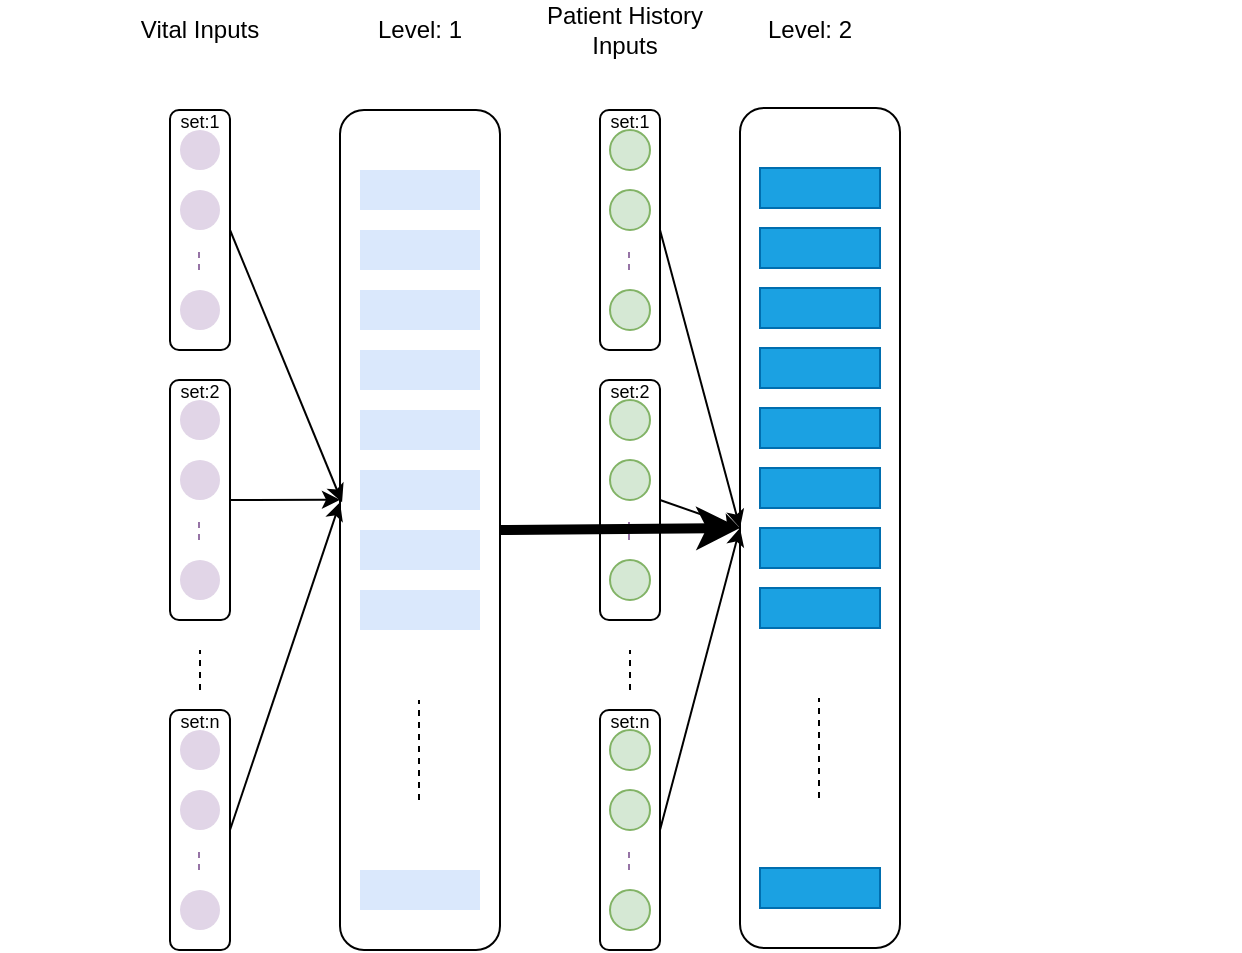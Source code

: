 <mxfile version="11.1.2" type="github"><diagram id="Q8PVnjtqNiiM21kBwYhI" name="Page-1"><mxGraphModel dx="1553" dy="563" grid="1" gridSize="10" guides="1" tooltips="1" connect="1" arrows="1" fold="1" page="1" pageScale="1" pageWidth="850" pageHeight="1100" math="0" shadow="0"><root><mxCell id="0"/><mxCell id="1" parent="0"/><mxCell id="SWEch98VDfbvVn5p0L-L-8" value="" style="group" parent="1" vertex="1" connectable="0"><mxGeometry x="-10" y="110" width="120" height="100" as="geometry"/></mxCell><mxCell id="SWEch98VDfbvVn5p0L-L-7" value="" style="rounded=1;whiteSpace=wrap;html=1;rotation=90;" parent="SWEch98VDfbvVn5p0L-L-8" vertex="1"><mxGeometry y="35" width="120" height="30" as="geometry"/></mxCell><mxCell id="SWEch98VDfbvVn5p0L-L-1" value="" style="ellipse;whiteSpace=wrap;html=1;aspect=fixed;fillColor=#e1d5e7;strokeColor=none;" parent="SWEch98VDfbvVn5p0L-L-8" vertex="1"><mxGeometry x="50" width="20" height="20" as="geometry"/></mxCell><mxCell id="SWEch98VDfbvVn5p0L-L-4" value="" style="ellipse;whiteSpace=wrap;html=1;aspect=fixed;direction=south;fillColor=#e1d5e7;strokeColor=none;" parent="SWEch98VDfbvVn5p0L-L-8" vertex="1"><mxGeometry x="50" y="30" width="20" height="20" as="geometry"/></mxCell><mxCell id="SWEch98VDfbvVn5p0L-L-5" value="" style="ellipse;whiteSpace=wrap;html=1;aspect=fixed;fillColor=#e1d5e7;strokeColor=none;" parent="SWEch98VDfbvVn5p0L-L-8" vertex="1"><mxGeometry x="50" y="80" width="20" height="20" as="geometry"/></mxCell><mxCell id="SWEch98VDfbvVn5p0L-L-6" value="" style="endArrow=none;dashed=1;html=1;fillColor=#e1d5e7;strokeColor=#9673a6;" parent="SWEch98VDfbvVn5p0L-L-8" edge="1"><mxGeometry width="50" height="50" relative="1" as="geometry"><mxPoint x="59.5" y="70" as="sourcePoint"/><mxPoint x="59.5" y="60" as="targetPoint"/></mxGeometry></mxCell><mxCell id="SWEch98VDfbvVn5p0L-L-9" value="" style="group" parent="1" vertex="1" connectable="0"><mxGeometry x="-10" y="245" width="120" height="100" as="geometry"/></mxCell><mxCell id="SWEch98VDfbvVn5p0L-L-10" value="" style="rounded=1;whiteSpace=wrap;html=1;rotation=90;" parent="SWEch98VDfbvVn5p0L-L-9" vertex="1"><mxGeometry y="35" width="120" height="30" as="geometry"/></mxCell><mxCell id="SWEch98VDfbvVn5p0L-L-11" value="" style="ellipse;whiteSpace=wrap;html=1;aspect=fixed;fillColor=#e1d5e7;strokeColor=none;" parent="SWEch98VDfbvVn5p0L-L-9" vertex="1"><mxGeometry x="50" width="20" height="20" as="geometry"/></mxCell><mxCell id="SWEch98VDfbvVn5p0L-L-12" value="" style="ellipse;whiteSpace=wrap;html=1;aspect=fixed;direction=south;fillColor=#e1d5e7;strokeColor=none;" parent="SWEch98VDfbvVn5p0L-L-9" vertex="1"><mxGeometry x="50" y="30" width="20" height="20" as="geometry"/></mxCell><mxCell id="SWEch98VDfbvVn5p0L-L-13" value="" style="ellipse;whiteSpace=wrap;html=1;aspect=fixed;fillColor=#e1d5e7;strokeColor=none;" parent="SWEch98VDfbvVn5p0L-L-9" vertex="1"><mxGeometry x="50" y="80" width="20" height="20" as="geometry"/></mxCell><mxCell id="SWEch98VDfbvVn5p0L-L-14" value="" style="endArrow=none;dashed=1;html=1;fillColor=#e1d5e7;strokeColor=#9673a6;" parent="SWEch98VDfbvVn5p0L-L-9" edge="1"><mxGeometry width="50" height="50" relative="1" as="geometry"><mxPoint x="59.5" y="70" as="sourcePoint"/><mxPoint x="59.5" y="60" as="targetPoint"/></mxGeometry></mxCell><mxCell id="SWEch98VDfbvVn5p0L-L-15" value="" style="group" parent="1" vertex="1" connectable="0"><mxGeometry x="-10" y="410" width="120" height="100" as="geometry"/></mxCell><mxCell id="SWEch98VDfbvVn5p0L-L-16" value="" style="rounded=1;whiteSpace=wrap;html=1;rotation=90;" parent="SWEch98VDfbvVn5p0L-L-15" vertex="1"><mxGeometry y="35" width="120" height="30" as="geometry"/></mxCell><mxCell id="SWEch98VDfbvVn5p0L-L-17" value="" style="ellipse;whiteSpace=wrap;html=1;aspect=fixed;fillColor=#e1d5e7;strokeColor=none;" parent="SWEch98VDfbvVn5p0L-L-15" vertex="1"><mxGeometry x="50" width="20" height="20" as="geometry"/></mxCell><mxCell id="SWEch98VDfbvVn5p0L-L-18" value="" style="ellipse;whiteSpace=wrap;html=1;aspect=fixed;direction=south;fillColor=#e1d5e7;strokeColor=none;" parent="SWEch98VDfbvVn5p0L-L-15" vertex="1"><mxGeometry x="50" y="30" width="20" height="20" as="geometry"/></mxCell><mxCell id="SWEch98VDfbvVn5p0L-L-19" value="" style="ellipse;whiteSpace=wrap;html=1;aspect=fixed;fillColor=#e1d5e7;strokeColor=none;" parent="SWEch98VDfbvVn5p0L-L-15" vertex="1"><mxGeometry x="50" y="80" width="20" height="20" as="geometry"/></mxCell><mxCell id="SWEch98VDfbvVn5p0L-L-20" value="" style="endArrow=none;dashed=1;html=1;fillColor=#e1d5e7;strokeColor=#9673a6;" parent="SWEch98VDfbvVn5p0L-L-15" edge="1"><mxGeometry width="50" height="50" relative="1" as="geometry"><mxPoint x="59.5" y="70" as="sourcePoint"/><mxPoint x="59.5" y="60" as="targetPoint"/></mxGeometry></mxCell><mxCell id="SWEch98VDfbvVn5p0L-L-32" value="&lt;font style=&quot;font-size: 9px&quot;&gt;set:n&lt;/font&gt;" style="text;html=1;strokeColor=none;fillColor=none;align=center;verticalAlign=middle;whiteSpace=wrap;rounded=0;" parent="SWEch98VDfbvVn5p0L-L-15" vertex="1"><mxGeometry x="55" y="-10" width="10" height="10" as="geometry"/></mxCell><mxCell id="SWEch98VDfbvVn5p0L-L-21" value="" style="endArrow=none;dashed=1;html=1;" parent="1" edge="1"><mxGeometry width="50" height="50" relative="1" as="geometry"><mxPoint x="50" y="390" as="sourcePoint"/><mxPoint x="50" y="370" as="targetPoint"/></mxGeometry></mxCell><mxCell id="SWEch98VDfbvVn5p0L-L-22" value="Vital Inputs" style="text;html=1;strokeColor=none;fillColor=none;align=center;verticalAlign=middle;whiteSpace=wrap;rounded=0;" parent="1" vertex="1"><mxGeometry x="15" y="50" width="70" height="20" as="geometry"/></mxCell><mxCell id="SWEch98VDfbvVn5p0L-L-24" value="&lt;font style=&quot;font-size: 9px&quot;&gt;set:1&lt;/font&gt;" style="text;html=1;strokeColor=none;fillColor=none;align=center;verticalAlign=middle;whiteSpace=wrap;rounded=0;" parent="1" vertex="1"><mxGeometry x="45" y="100" width="10" height="10" as="geometry"/></mxCell><mxCell id="SWEch98VDfbvVn5p0L-L-25" value="&lt;font style=&quot;font-size: 9px&quot;&gt;set:2&lt;/font&gt;" style="text;html=1;strokeColor=none;fillColor=none;align=center;verticalAlign=middle;whiteSpace=wrap;rounded=0;" parent="1" vertex="1"><mxGeometry x="45" y="235" width="10" height="10" as="geometry"/></mxCell><mxCell id="SWEch98VDfbvVn5p0L-L-35" value="Level: 1" style="text;html=1;strokeColor=none;fillColor=none;align=center;verticalAlign=middle;whiteSpace=wrap;rounded=0;" parent="1" vertex="1"><mxGeometry x="125" y="50" width="70" height="20" as="geometry"/></mxCell><mxCell id="SWEch98VDfbvVn5p0L-L-58" value="" style="group" parent="1" vertex="1" connectable="0"><mxGeometry x="-50" y="130" width="420" height="380" as="geometry"/></mxCell><mxCell id="skee3l27E7uvlEKbi9-L-24" value="" style="group" vertex="1" connectable="0" parent="SWEch98VDfbvVn5p0L-L-58"><mxGeometry x="255" y="-30" width="120" height="410" as="geometry"/></mxCell><mxCell id="skee3l27E7uvlEKbi9-L-5" value="" style="rounded=1;whiteSpace=wrap;html=1;rotation=90;" vertex="1" parent="skee3l27E7uvlEKbi9-L-24"><mxGeometry y="45" width="120" height="30" as="geometry"/></mxCell><mxCell id="skee3l27E7uvlEKbi9-L-6" value="" style="ellipse;whiteSpace=wrap;html=1;aspect=fixed;fillColor=#d5e8d4;strokeColor=#82b366;" vertex="1" parent="skee3l27E7uvlEKbi9-L-24"><mxGeometry x="50" y="10" width="20" height="20" as="geometry"/></mxCell><mxCell id="skee3l27E7uvlEKbi9-L-7" value="" style="ellipse;whiteSpace=wrap;html=1;aspect=fixed;direction=south;fillColor=#d5e8d4;strokeColor=#82b366;" vertex="1" parent="skee3l27E7uvlEKbi9-L-24"><mxGeometry x="50" y="40" width="20" height="20" as="geometry"/></mxCell><mxCell id="skee3l27E7uvlEKbi9-L-8" value="" style="ellipse;whiteSpace=wrap;html=1;aspect=fixed;fillColor=#d5e8d4;strokeColor=#82b366;" vertex="1" parent="skee3l27E7uvlEKbi9-L-24"><mxGeometry x="50" y="90" width="20" height="20" as="geometry"/></mxCell><mxCell id="skee3l27E7uvlEKbi9-L-9" value="" style="endArrow=none;dashed=1;html=1;fillColor=#e1d5e7;strokeColor=#9673a6;" edge="1" parent="skee3l27E7uvlEKbi9-L-24"><mxGeometry width="50" height="50" relative="1" as="geometry"><mxPoint x="59.5" y="80" as="sourcePoint"/><mxPoint x="59.5" y="70" as="targetPoint"/></mxGeometry></mxCell><mxCell id="skee3l27E7uvlEKbi9-L-10" value="" style="rounded=1;whiteSpace=wrap;html=1;rotation=90;" vertex="1" parent="skee3l27E7uvlEKbi9-L-24"><mxGeometry y="180" width="120" height="30" as="geometry"/></mxCell><mxCell id="skee3l27E7uvlEKbi9-L-11" value="" style="ellipse;whiteSpace=wrap;html=1;aspect=fixed;fillColor=#d5e8d4;strokeColor=#82b366;" vertex="1" parent="skee3l27E7uvlEKbi9-L-24"><mxGeometry x="50" y="145" width="20" height="20" as="geometry"/></mxCell><mxCell id="skee3l27E7uvlEKbi9-L-12" value="" style="ellipse;whiteSpace=wrap;html=1;aspect=fixed;direction=south;fillColor=#d5e8d4;strokeColor=#82b366;" vertex="1" parent="skee3l27E7uvlEKbi9-L-24"><mxGeometry x="50" y="175" width="20" height="20" as="geometry"/></mxCell><mxCell id="skee3l27E7uvlEKbi9-L-13" value="" style="ellipse;whiteSpace=wrap;html=1;aspect=fixed;fillColor=#d5e8d4;strokeColor=#82b366;" vertex="1" parent="skee3l27E7uvlEKbi9-L-24"><mxGeometry x="50" y="225" width="20" height="20" as="geometry"/></mxCell><mxCell id="skee3l27E7uvlEKbi9-L-14" value="" style="endArrow=none;dashed=1;html=1;fillColor=#e1d5e7;strokeColor=#9673a6;" edge="1" parent="skee3l27E7uvlEKbi9-L-24"><mxGeometry width="50" height="50" relative="1" as="geometry"><mxPoint x="59.5" y="215" as="sourcePoint"/><mxPoint x="59.5" y="205" as="targetPoint"/></mxGeometry></mxCell><mxCell id="skee3l27E7uvlEKbi9-L-15" value="" style="rounded=1;whiteSpace=wrap;html=1;rotation=90;" vertex="1" parent="skee3l27E7uvlEKbi9-L-24"><mxGeometry y="345" width="120" height="30" as="geometry"/></mxCell><mxCell id="skee3l27E7uvlEKbi9-L-16" value="" style="ellipse;whiteSpace=wrap;html=1;aspect=fixed;fillColor=#d5e8d4;strokeColor=#82b366;" vertex="1" parent="skee3l27E7uvlEKbi9-L-24"><mxGeometry x="50" y="310" width="20" height="20" as="geometry"/></mxCell><mxCell id="skee3l27E7uvlEKbi9-L-17" value="" style="ellipse;whiteSpace=wrap;html=1;aspect=fixed;direction=south;fillColor=#d5e8d4;strokeColor=#82b366;" vertex="1" parent="skee3l27E7uvlEKbi9-L-24"><mxGeometry x="50" y="340" width="20" height="20" as="geometry"/></mxCell><mxCell id="skee3l27E7uvlEKbi9-L-18" value="" style="ellipse;whiteSpace=wrap;html=1;aspect=fixed;fillColor=#d5e8d4;strokeColor=#82b366;" vertex="1" parent="skee3l27E7uvlEKbi9-L-24"><mxGeometry x="50" y="390" width="20" height="20" as="geometry"/></mxCell><mxCell id="skee3l27E7uvlEKbi9-L-19" value="" style="endArrow=none;dashed=1;html=1;fillColor=#e1d5e7;strokeColor=#9673a6;" edge="1" parent="skee3l27E7uvlEKbi9-L-24"><mxGeometry width="50" height="50" relative="1" as="geometry"><mxPoint x="59.5" y="380" as="sourcePoint"/><mxPoint x="59.5" y="370" as="targetPoint"/></mxGeometry></mxCell><mxCell id="skee3l27E7uvlEKbi9-L-20" value="&lt;font style=&quot;font-size: 9px&quot;&gt;set:n&lt;/font&gt;" style="text;html=1;strokeColor=none;fillColor=none;align=center;verticalAlign=middle;whiteSpace=wrap;rounded=0;" vertex="1" parent="skee3l27E7uvlEKbi9-L-24"><mxGeometry x="55" y="300" width="10" height="10" as="geometry"/></mxCell><mxCell id="skee3l27E7uvlEKbi9-L-21" value="" style="endArrow=none;dashed=1;html=1;" edge="1" parent="skee3l27E7uvlEKbi9-L-24"><mxGeometry width="50" height="50" relative="1" as="geometry"><mxPoint x="60" y="290" as="sourcePoint"/><mxPoint x="60" y="270" as="targetPoint"/></mxGeometry></mxCell><mxCell id="skee3l27E7uvlEKbi9-L-22" value="&lt;font style=&quot;font-size: 9px&quot;&gt;set:1&lt;/font&gt;" style="text;html=1;strokeColor=none;fillColor=none;align=center;verticalAlign=middle;whiteSpace=wrap;rounded=0;" vertex="1" parent="skee3l27E7uvlEKbi9-L-24"><mxGeometry x="55" width="10" height="10" as="geometry"/></mxCell><mxCell id="skee3l27E7uvlEKbi9-L-23" value="&lt;font style=&quot;font-size: 9px&quot;&gt;set:2&lt;/font&gt;" style="text;html=1;strokeColor=none;fillColor=none;align=center;verticalAlign=middle;whiteSpace=wrap;rounded=0;" vertex="1" parent="skee3l27E7uvlEKbi9-L-24"><mxGeometry x="55" y="135" width="10" height="10" as="geometry"/></mxCell><mxCell id="skee3l27E7uvlEKbi9-L-61" value="" style="group" vertex="1" connectable="0" parent="SWEch98VDfbvVn5p0L-L-58"><mxGeometry width="420" height="370" as="geometry"/></mxCell><mxCell id="SWEch98VDfbvVn5p0L-L-33" value="" style="rounded=1;whiteSpace=wrap;html=1;rotation=-90;" parent="skee3l27E7uvlEKbi9-L-61" vertex="1"><mxGeometry y="140" width="420" height="80" as="geometry"/></mxCell><mxCell id="SWEch98VDfbvVn5p0L-L-36" value="" style="rounded=0;whiteSpace=wrap;html=1;fillColor=#dae8fc;strokeColor=none;" parent="skee3l27E7uvlEKbi9-L-61" vertex="1"><mxGeometry x="180" width="60" height="20" as="geometry"/></mxCell><mxCell id="SWEch98VDfbvVn5p0L-L-39" value="" style="rounded=0;whiteSpace=wrap;html=1;fillColor=#dae8fc;strokeColor=none;" parent="skee3l27E7uvlEKbi9-L-61" vertex="1"><mxGeometry x="180" y="30" width="60" height="20" as="geometry"/></mxCell><mxCell id="SWEch98VDfbvVn5p0L-L-47" value="" style="rounded=0;whiteSpace=wrap;html=1;fillColor=#dae8fc;strokeColor=none;" parent="skee3l27E7uvlEKbi9-L-61" vertex="1"><mxGeometry x="180" y="60" width="60" height="20" as="geometry"/></mxCell><mxCell id="SWEch98VDfbvVn5p0L-L-48" value="" style="rounded=0;whiteSpace=wrap;html=1;fillColor=#dae8fc;strokeColor=none;" parent="skee3l27E7uvlEKbi9-L-61" vertex="1"><mxGeometry x="180" y="90" width="60" height="20" as="geometry"/></mxCell><mxCell id="SWEch98VDfbvVn5p0L-L-49" value="" style="rounded=0;whiteSpace=wrap;html=1;fillColor=#dae8fc;strokeColor=none;" parent="skee3l27E7uvlEKbi9-L-61" vertex="1"><mxGeometry x="180" y="120" width="60" height="20" as="geometry"/></mxCell><mxCell id="SWEch98VDfbvVn5p0L-L-50" value="" style="rounded=0;whiteSpace=wrap;html=1;fillColor=#dae8fc;strokeColor=none;" parent="skee3l27E7uvlEKbi9-L-61" vertex="1"><mxGeometry x="180" y="150" width="60" height="20" as="geometry"/></mxCell><mxCell id="SWEch98VDfbvVn5p0L-L-51" value="" style="rounded=0;whiteSpace=wrap;html=1;fillColor=#dae8fc;strokeColor=none;" parent="skee3l27E7uvlEKbi9-L-61" vertex="1"><mxGeometry x="180" y="180" width="60" height="20" as="geometry"/></mxCell><mxCell id="SWEch98VDfbvVn5p0L-L-52" value="" style="rounded=0;whiteSpace=wrap;html=1;fillColor=#dae8fc;strokeColor=none;" parent="skee3l27E7uvlEKbi9-L-61" vertex="1"><mxGeometry x="180" y="210" width="60" height="20" as="geometry"/></mxCell><mxCell id="SWEch98VDfbvVn5p0L-L-53" value="" style="rounded=0;whiteSpace=wrap;html=1;fillColor=#dae8fc;strokeColor=none;" parent="skee3l27E7uvlEKbi9-L-61" vertex="1"><mxGeometry x="180" y="350" width="60" height="20" as="geometry"/></mxCell><mxCell id="SWEch98VDfbvVn5p0L-L-57" value="" style="endArrow=none;dashed=1;html=1;" parent="skee3l27E7uvlEKbi9-L-61" edge="1"><mxGeometry width="50" height="50" relative="1" as="geometry"><mxPoint x="209.5" y="315" as="sourcePoint"/><mxPoint x="209.5" y="265" as="targetPoint"/></mxGeometry></mxCell><mxCell id="skee3l27E7uvlEKbi9-L-2" style="rounded=0;orthogonalLoop=1;jettySize=auto;html=1;exitX=0.5;exitY=0;exitDx=0;exitDy=0;entryX=0.533;entryY=0.013;entryDx=0;entryDy=0;entryPerimeter=0;" edge="1" parent="1" source="SWEch98VDfbvVn5p0L-L-7" target="SWEch98VDfbvVn5p0L-L-33"><mxGeometry relative="1" as="geometry"/></mxCell><mxCell id="skee3l27E7uvlEKbi9-L-3" value="" style="endArrow=classic;html=1;exitX=0.5;exitY=0;exitDx=0;exitDy=0;entryX=0.536;entryY=0;entryDx=0;entryDy=0;entryPerimeter=0;" edge="1" parent="1" source="SWEch98VDfbvVn5p0L-L-10" target="SWEch98VDfbvVn5p0L-L-33"><mxGeometry width="50" height="50" relative="1" as="geometry"><mxPoint x="-50" y="590" as="sourcePoint"/><mxPoint y="540" as="targetPoint"/></mxGeometry></mxCell><mxCell id="skee3l27E7uvlEKbi9-L-4" value="" style="endArrow=classic;html=1;exitX=0.5;exitY=0;exitDx=0;exitDy=0;entryX=0.533;entryY=0;entryDx=0;entryDy=0;entryPerimeter=0;" edge="1" parent="1" source="SWEch98VDfbvVn5p0L-L-16" target="SWEch98VDfbvVn5p0L-L-33"><mxGeometry width="50" height="50" relative="1" as="geometry"><mxPoint x="-50" y="590" as="sourcePoint"/><mxPoint y="540" as="targetPoint"/></mxGeometry></mxCell><mxCell id="skee3l27E7uvlEKbi9-L-25" value="Patient History Inputs" style="text;html=1;strokeColor=none;fillColor=none;align=center;verticalAlign=middle;whiteSpace=wrap;rounded=0;" vertex="1" parent="1"><mxGeometry x="205" y="50" width="115" height="20" as="geometry"/></mxCell><mxCell id="skee3l27E7uvlEKbi9-L-62" value="" style="group" vertex="1" connectable="0" parent="1"><mxGeometry x="150" y="129" width="420" height="370" as="geometry"/></mxCell><mxCell id="skee3l27E7uvlEKbi9-L-63" value="" style="rounded=1;whiteSpace=wrap;html=1;rotation=-90;" vertex="1" parent="skee3l27E7uvlEKbi9-L-62"><mxGeometry y="140" width="420" height="80" as="geometry"/></mxCell><mxCell id="skee3l27E7uvlEKbi9-L-64" value="" style="rounded=0;whiteSpace=wrap;html=1;fillColor=#1ba1e2;strokeColor=#006EAF;fontColor=#ffffff;" vertex="1" parent="skee3l27E7uvlEKbi9-L-62"><mxGeometry x="180" width="60" height="20" as="geometry"/></mxCell><mxCell id="skee3l27E7uvlEKbi9-L-65" value="" style="rounded=0;whiteSpace=wrap;html=1;fillColor=#1ba1e2;strokeColor=#006EAF;fontColor=#ffffff;" vertex="1" parent="skee3l27E7uvlEKbi9-L-62"><mxGeometry x="180" y="30" width="60" height="20" as="geometry"/></mxCell><mxCell id="skee3l27E7uvlEKbi9-L-66" value="" style="rounded=0;whiteSpace=wrap;html=1;fillColor=#1ba1e2;strokeColor=#006EAF;fontColor=#ffffff;" vertex="1" parent="skee3l27E7uvlEKbi9-L-62"><mxGeometry x="180" y="60" width="60" height="20" as="geometry"/></mxCell><mxCell id="skee3l27E7uvlEKbi9-L-67" value="" style="rounded=0;whiteSpace=wrap;html=1;fillColor=#1ba1e2;strokeColor=#006EAF;fontColor=#ffffff;" vertex="1" parent="skee3l27E7uvlEKbi9-L-62"><mxGeometry x="180" y="90" width="60" height="20" as="geometry"/></mxCell><mxCell id="skee3l27E7uvlEKbi9-L-68" value="" style="rounded=0;whiteSpace=wrap;html=1;fillColor=#1ba1e2;strokeColor=#006EAF;fontColor=#ffffff;" vertex="1" parent="skee3l27E7uvlEKbi9-L-62"><mxGeometry x="180" y="120" width="60" height="20" as="geometry"/></mxCell><mxCell id="skee3l27E7uvlEKbi9-L-69" value="" style="rounded=0;whiteSpace=wrap;html=1;fillColor=#1ba1e2;strokeColor=#006EAF;fontColor=#ffffff;" vertex="1" parent="skee3l27E7uvlEKbi9-L-62"><mxGeometry x="180" y="150" width="60" height="20" as="geometry"/></mxCell><mxCell id="skee3l27E7uvlEKbi9-L-70" value="" style="rounded=0;whiteSpace=wrap;html=1;fillColor=#1ba1e2;strokeColor=#006EAF;fontColor=#ffffff;" vertex="1" parent="skee3l27E7uvlEKbi9-L-62"><mxGeometry x="180" y="180" width="60" height="20" as="geometry"/></mxCell><mxCell id="skee3l27E7uvlEKbi9-L-71" value="" style="rounded=0;whiteSpace=wrap;html=1;fillColor=#1ba1e2;strokeColor=#006EAF;fontColor=#ffffff;" vertex="1" parent="skee3l27E7uvlEKbi9-L-62"><mxGeometry x="180" y="210" width="60" height="20" as="geometry"/></mxCell><mxCell id="skee3l27E7uvlEKbi9-L-72" value="" style="rounded=0;whiteSpace=wrap;html=1;fillColor=#1ba1e2;strokeColor=#006EAF;fontColor=#ffffff;" vertex="1" parent="skee3l27E7uvlEKbi9-L-62"><mxGeometry x="180" y="350" width="60" height="20" as="geometry"/></mxCell><mxCell id="skee3l27E7uvlEKbi9-L-73" value="" style="endArrow=none;dashed=1;html=1;" edge="1" parent="skee3l27E7uvlEKbi9-L-62"><mxGeometry width="50" height="50" relative="1" as="geometry"><mxPoint x="209.5" y="315" as="sourcePoint"/><mxPoint x="209.5" y="265" as="targetPoint"/></mxGeometry></mxCell><mxCell id="skee3l27E7uvlEKbi9-L-74" value="" style="endArrow=classic;html=1;exitX=0.5;exitY=1;exitDx=0;exitDy=0;entryX=0.5;entryY=0;entryDx=0;entryDy=0;strokeWidth=5;" edge="1" parent="1" source="SWEch98VDfbvVn5p0L-L-33" target="skee3l27E7uvlEKbi9-L-63"><mxGeometry width="50" height="50" relative="1" as="geometry"><mxPoint x="-20" y="590" as="sourcePoint"/><mxPoint x="30" y="540" as="targetPoint"/></mxGeometry></mxCell><mxCell id="skee3l27E7uvlEKbi9-L-75" value="" style="endArrow=classic;html=1;strokeWidth=1;exitX=0.5;exitY=0;exitDx=0;exitDy=0;entryX=0.5;entryY=0;entryDx=0;entryDy=0;" edge="1" parent="1" source="skee3l27E7uvlEKbi9-L-5" target="skee3l27E7uvlEKbi9-L-63"><mxGeometry width="50" height="50" relative="1" as="geometry"><mxPoint x="-20" y="590" as="sourcePoint"/><mxPoint x="30" y="540" as="targetPoint"/></mxGeometry></mxCell><mxCell id="skee3l27E7uvlEKbi9-L-76" value="" style="endArrow=classic;html=1;strokeWidth=1;exitX=0.5;exitY=0;exitDx=0;exitDy=0;entryX=0.5;entryY=0;entryDx=0;entryDy=0;" edge="1" parent="1" source="skee3l27E7uvlEKbi9-L-10" target="skee3l27E7uvlEKbi9-L-63"><mxGeometry width="50" height="50" relative="1" as="geometry"><mxPoint x="-20" y="590" as="sourcePoint"/><mxPoint x="30" y="540" as="targetPoint"/></mxGeometry></mxCell><mxCell id="skee3l27E7uvlEKbi9-L-77" value="" style="endArrow=classic;html=1;strokeWidth=1;exitX=0.5;exitY=0;exitDx=0;exitDy=0;entryX=0.5;entryY=0;entryDx=0;entryDy=0;" edge="1" parent="1" source="skee3l27E7uvlEKbi9-L-15" target="skee3l27E7uvlEKbi9-L-63"><mxGeometry width="50" height="50" relative="1" as="geometry"><mxPoint x="-20" y="590" as="sourcePoint"/><mxPoint x="30" y="540" as="targetPoint"/></mxGeometry></mxCell><mxCell id="skee3l27E7uvlEKbi9-L-78" value="Level: 2" style="text;html=1;strokeColor=none;fillColor=none;align=center;verticalAlign=middle;whiteSpace=wrap;rounded=0;" vertex="1" parent="1"><mxGeometry x="320" y="50" width="70" height="20" as="geometry"/></mxCell></root></mxGraphModel></diagram></mxfile>